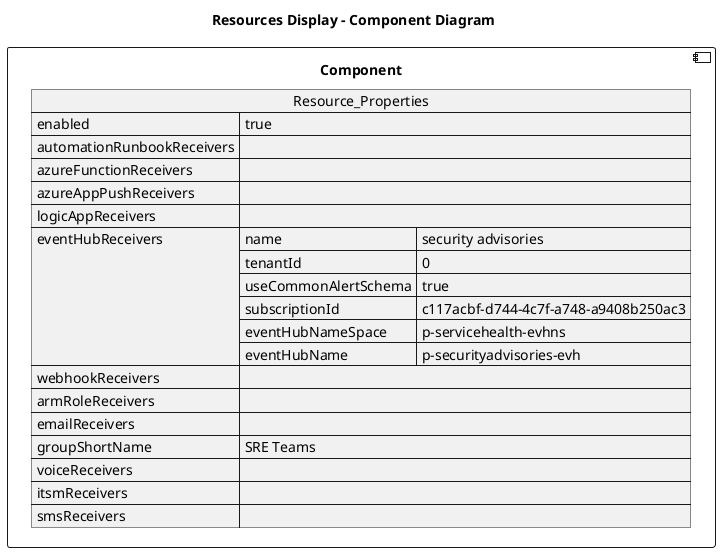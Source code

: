 @startuml

title Resources Display - Component Diagram

component Component {

json  Resource_Properties {
  "enabled": true,
  "automationRunbookReceivers": [],
  "azureFunctionReceivers": [],
  "azureAppPushReceivers": [],
  "logicAppReceivers": [],
  "eventHubReceivers": [
    {
      "name": "security advisories",
      "tenantId": "0",
      "useCommonAlertSchema": true,
      "subscriptionId": "c117acbf-d744-4c7f-a748-a9408b250ac3",
      "eventHubNameSpace": "p-servicehealth-evhns",
      "eventHubName": "p-securityadvisories-evh"
    }
  ],
  "webhookReceivers": [],
  "armRoleReceivers": [],
  "emailReceivers": [],
  "groupShortName": "SRE Teams",
  "voiceReceivers": [],
  "itsmReceivers": [],
  "smsReceivers": []
}
}
@enduml
